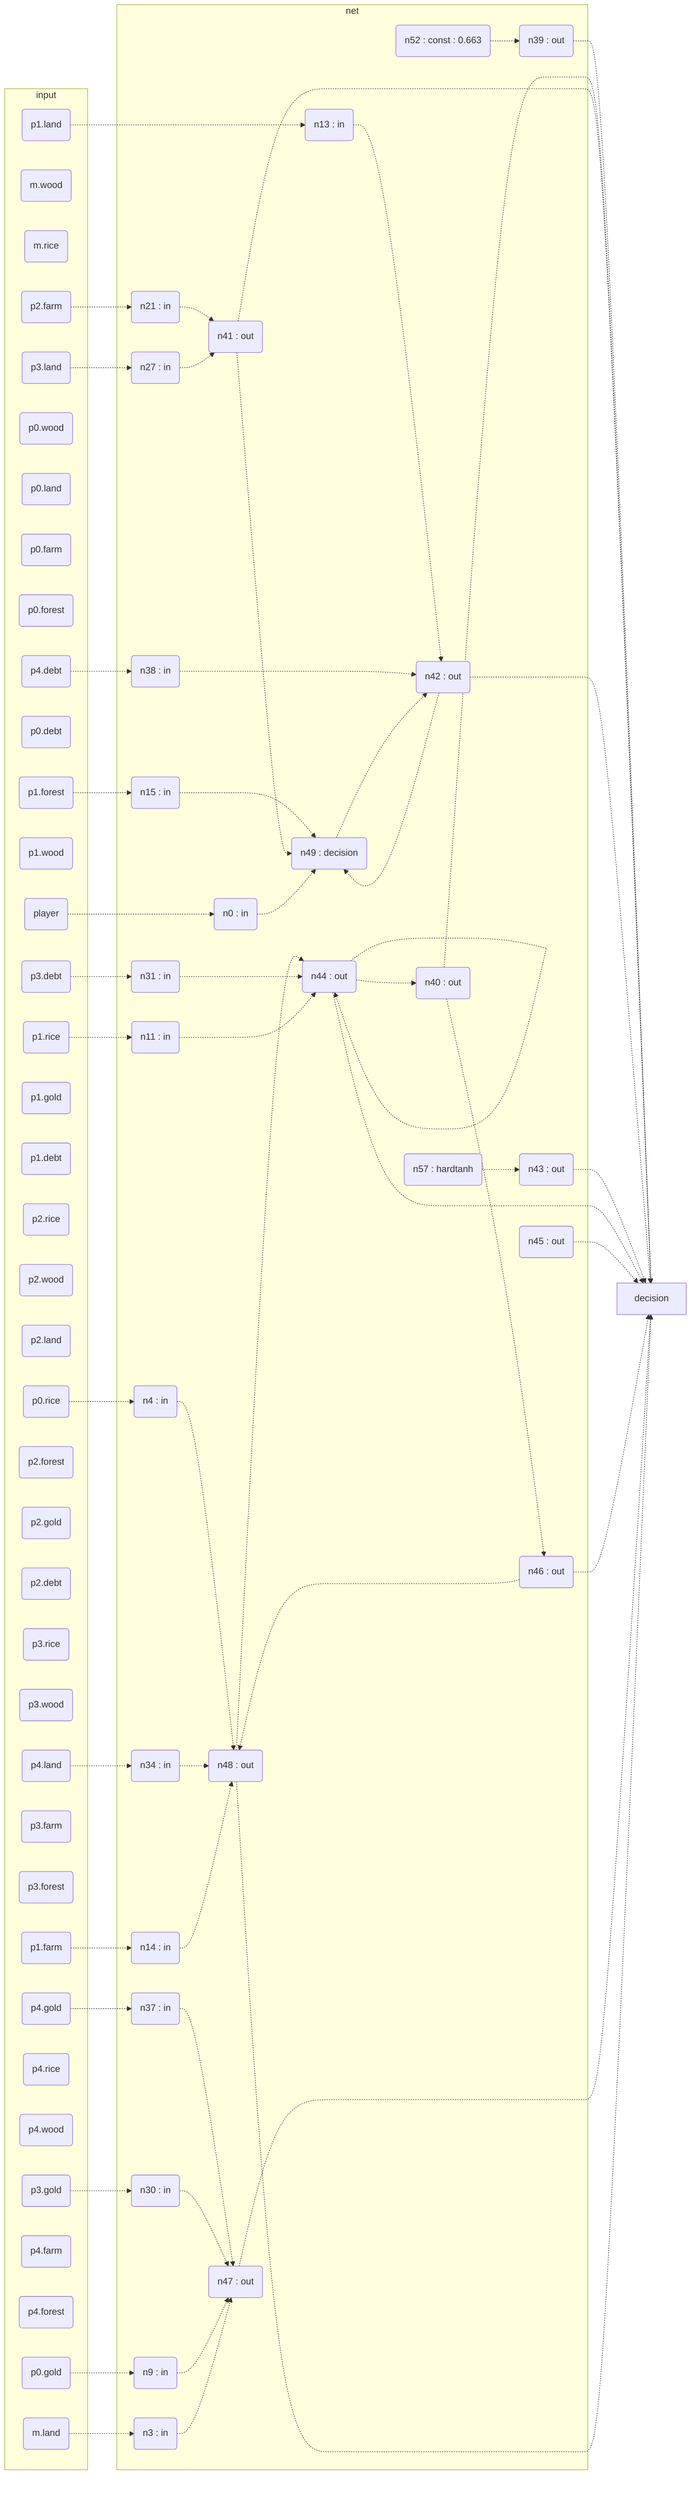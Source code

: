 flowchart LR
subgraph input
i0(player)
i1(m.wood)
i2(m.rice)
i3(m.land)
i4(p0.rice)
i5(p0.wood)
i6(p0.land)
i7(p0.farm)
i8(p0.forest)
i9(p0.gold)
i10(p0.debt)
i11(p1.rice)
i12(p1.wood)
i13(p1.land)
i14(p1.farm)
i15(p1.forest)
i16(p1.gold)
i17(p1.debt)
i18(p2.rice)
i19(p2.wood)
i20(p2.land)
i21(p2.farm)
i22(p2.forest)
i23(p2.gold)
i24(p2.debt)
i25(p3.rice)
i26(p3.wood)
i27(p3.land)
i28(p3.farm)
i29(p3.forest)
i30(p3.gold)
i31(p3.debt)
i32(p4.rice)
i33(p4.wood)
i34(p4.land)
i35(p4.farm)
i36(p4.forest)
i37(p4.gold)
i38(p4.debt)
end
subgraph net
i0 -.-> n0 
n0(n0 : in)
i3 -.-> n3 
n3(n3 : in)
i4 -.-> n4 
n4(n4 : in)
i9 -.-> n9 
n9(n9 : in)
i11 -.-> n11 
n11(n11 : in)
i13 -.-> n13 
n13(n13 : in)
i14 -.-> n14 
n14(n14 : in)
i15 -.-> n15 
n15(n15 : in)
i21 -.-> n21 
n21(n21 : in)
i27 -.-> n27 
n27(n27 : in)
i30 -.-> n30 
n30(n30 : in)
i31 -.-> n31 
n31(n31 : in)
i34 -.-> n34 
n34(n34 : in)
i37 -.-> n37 
n37(n37 : in)
i38 -.-> n38 
n38(n38 : in)
n52 -.-> n39 
n39(n39 : out)
n44 -.-> n40 
n40(n40 : out)
n21 -.-> n41 
n27 -.-> n41 
n41(n41 : out)
n13 -.-> n42 
n38 -.-> n42 
n49 -.-> n42 
n42(n42 : out)
n57 -.-> n43 
n43(n43 : out)
n44 -.-> n44 
n48 -.-> n44 
n31 -.-> n44 
n11 -.-> n44 
n44(n44 : out)
n45(n45 : out)
n40 -.-> n46 
n46(n46 : out)
n37 -.-> n47 
n30 -.-> n47 
n9 -.-> n47 
n3 -.-> n47 
n47(n47 : out)
n4 -.-> n48 
n34 -.-> n48 
n46 -.-> n48 
n14 -.-> n48 
n48(n48 : out)
n42 -.-> n49 
n15 -.-> n49 
n41 -.-> n49 
n0 -.-> n49 
n49(n49 : decision)
n52(n52 : const : 0.663)
n57(n57 : hardtanh)
end
n39 -.-> decision
n40 -.-> decision
n41 -.-> decision
n42 -.-> decision
n43 -.-> decision
n44 -.-> decision
n45 -.-> decision
n46 -.-> decision
n47 -.-> decision
n48 -.-> decision
